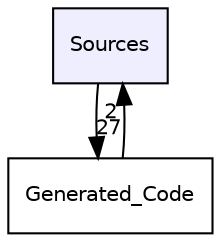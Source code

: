 digraph "C:/Users/Geiser/Documents/Pascal/Fachhochschule/INTRO/x_git_intro_sfr_pge/01_Projects/robo/Sources" {
  compound=true
  node [ fontsize="10", fontname="Helvetica"];
  edge [ labelfontsize="10", labelfontname="Helvetica"];
  dir_937900b87e0c7a5fa01190c395fb83f7 [shape=box, label="Sources", style="filled", fillcolor="#eeeeff", pencolor="black", URL="dir_937900b87e0c7a5fa01190c395fb83f7.html"];
  dir_5ee4f4c790f0b84ba8f281983ad9ea7d [shape=box label="Generated_Code" URL="dir_5ee4f4c790f0b84ba8f281983ad9ea7d.html"];
  dir_5ee4f4c790f0b84ba8f281983ad9ea7d->dir_937900b87e0c7a5fa01190c395fb83f7 [headlabel="2", labeldistance=1.5 headhref="dir_000000_000001.html"];
  dir_937900b87e0c7a5fa01190c395fb83f7->dir_5ee4f4c790f0b84ba8f281983ad9ea7d [headlabel="27", labeldistance=1.5 headhref="dir_000001_000000.html"];
}
